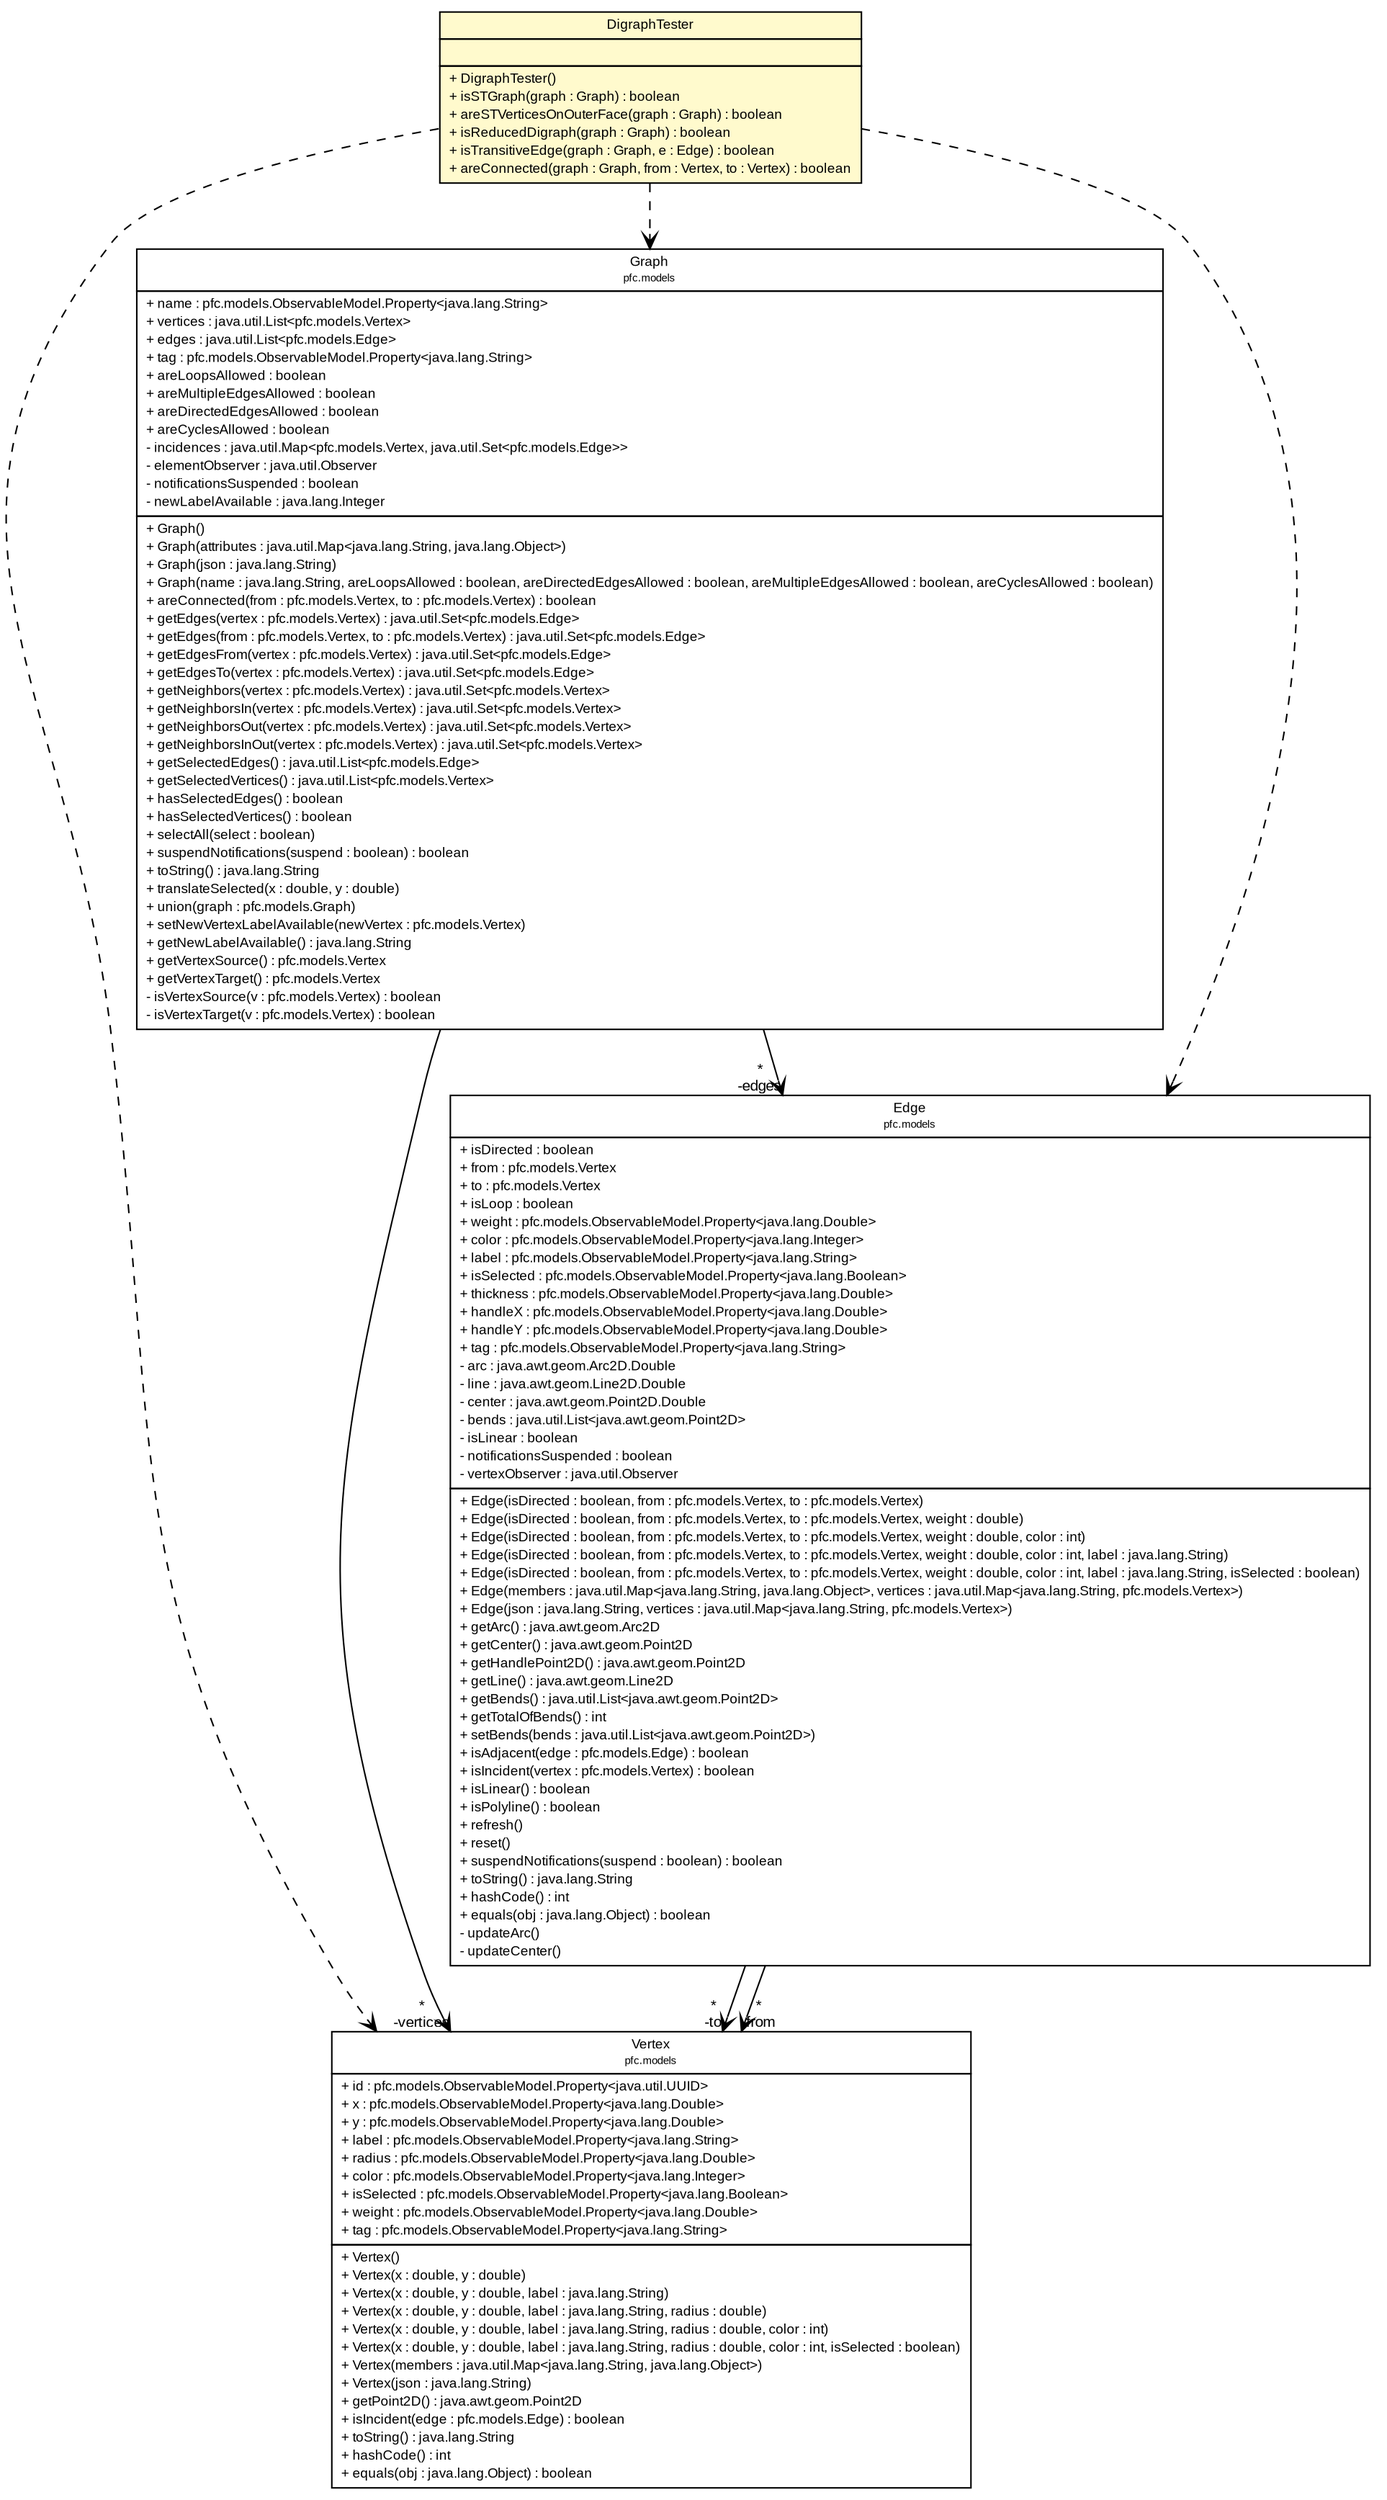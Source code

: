#!/usr/local/bin/dot
#
# Class diagram 
# Generated by UMLGraph version R5_6 (http://www.umlgraph.org/)
#

digraph G {
	edge [fontname="arial",fontsize=10,labelfontname="arial",labelfontsize=10];
	node [fontname="arial",fontsize=10,shape=plaintext];
	nodesep=0.25;
	ranksep=0.5;
	// pfc.models.Vertex
	c5647 [label=<<table title="pfc.models.Vertex" border="0" cellborder="1" cellspacing="0" cellpadding="2" port="p" href="../../models/Vertex.html">
		<tr><td><table border="0" cellspacing="0" cellpadding="1">
<tr><td align="center" balign="center"> Vertex </td></tr>
<tr><td align="center" balign="center"><font point-size="7.0"> pfc.models </font></td></tr>
		</table></td></tr>
		<tr><td><table border="0" cellspacing="0" cellpadding="1">
<tr><td align="left" balign="left"> + id : pfc.models.ObservableModel.Property&lt;java.util.UUID&gt; </td></tr>
<tr><td align="left" balign="left"> + x : pfc.models.ObservableModel.Property&lt;java.lang.Double&gt; </td></tr>
<tr><td align="left" balign="left"> + y : pfc.models.ObservableModel.Property&lt;java.lang.Double&gt; </td></tr>
<tr><td align="left" balign="left"> + label : pfc.models.ObservableModel.Property&lt;java.lang.String&gt; </td></tr>
<tr><td align="left" balign="left"> + radius : pfc.models.ObservableModel.Property&lt;java.lang.Double&gt; </td></tr>
<tr><td align="left" balign="left"> + color : pfc.models.ObservableModel.Property&lt;java.lang.Integer&gt; </td></tr>
<tr><td align="left" balign="left"> + isSelected : pfc.models.ObservableModel.Property&lt;java.lang.Boolean&gt; </td></tr>
<tr><td align="left" balign="left"> + weight : pfc.models.ObservableModel.Property&lt;java.lang.Double&gt; </td></tr>
<tr><td align="left" balign="left"> + tag : pfc.models.ObservableModel.Property&lt;java.lang.String&gt; </td></tr>
		</table></td></tr>
		<tr><td><table border="0" cellspacing="0" cellpadding="1">
<tr><td align="left" balign="left"> + Vertex() </td></tr>
<tr><td align="left" balign="left"> + Vertex(x : double, y : double) </td></tr>
<tr><td align="left" balign="left"> + Vertex(x : double, y : double, label : java.lang.String) </td></tr>
<tr><td align="left" balign="left"> + Vertex(x : double, y : double, label : java.lang.String, radius : double) </td></tr>
<tr><td align="left" balign="left"> + Vertex(x : double, y : double, label : java.lang.String, radius : double, color : int) </td></tr>
<tr><td align="left" balign="left"> + Vertex(x : double, y : double, label : java.lang.String, radius : double, color : int, isSelected : boolean) </td></tr>
<tr><td align="left" balign="left"> + Vertex(members : java.util.Map&lt;java.lang.String, java.lang.Object&gt;) </td></tr>
<tr><td align="left" balign="left"> + Vertex(json : java.lang.String) </td></tr>
<tr><td align="left" balign="left"> + getPoint2D() : java.awt.geom.Point2D </td></tr>
<tr><td align="left" balign="left"> + isIncident(edge : pfc.models.Edge) : boolean </td></tr>
<tr><td align="left" balign="left"> + toString() : java.lang.String </td></tr>
<tr><td align="left" balign="left"> + hashCode() : int </td></tr>
<tr><td align="left" balign="left"> + equals(obj : java.lang.Object) : boolean </td></tr>
		</table></td></tr>
		</table>>, URL="../../models/Vertex.html", fontname="arial", fontcolor="black", fontsize=9.0];
	// pfc.models.Graph
	c5651 [label=<<table title="pfc.models.Graph" border="0" cellborder="1" cellspacing="0" cellpadding="2" port="p" href="../../models/Graph.html">
		<tr><td><table border="0" cellspacing="0" cellpadding="1">
<tr><td align="center" balign="center"> Graph </td></tr>
<tr><td align="center" balign="center"><font point-size="7.0"> pfc.models </font></td></tr>
		</table></td></tr>
		<tr><td><table border="0" cellspacing="0" cellpadding="1">
<tr><td align="left" balign="left"> + name : pfc.models.ObservableModel.Property&lt;java.lang.String&gt; </td></tr>
<tr><td align="left" balign="left"> + vertices : java.util.List&lt;pfc.models.Vertex&gt; </td></tr>
<tr><td align="left" balign="left"> + edges : java.util.List&lt;pfc.models.Edge&gt; </td></tr>
<tr><td align="left" balign="left"> + tag : pfc.models.ObservableModel.Property&lt;java.lang.String&gt; </td></tr>
<tr><td align="left" balign="left"> + areLoopsAllowed : boolean </td></tr>
<tr><td align="left" balign="left"> + areMultipleEdgesAllowed : boolean </td></tr>
<tr><td align="left" balign="left"> + areDirectedEdgesAllowed : boolean </td></tr>
<tr><td align="left" balign="left"> + areCyclesAllowed : boolean </td></tr>
<tr><td align="left" balign="left"> - incidences : java.util.Map&lt;pfc.models.Vertex, java.util.Set&lt;pfc.models.Edge&gt;&gt; </td></tr>
<tr><td align="left" balign="left"> - elementObserver : java.util.Observer </td></tr>
<tr><td align="left" balign="left"> - notificationsSuspended : boolean </td></tr>
<tr><td align="left" balign="left"> - newLabelAvailable : java.lang.Integer </td></tr>
		</table></td></tr>
		<tr><td><table border="0" cellspacing="0" cellpadding="1">
<tr><td align="left" balign="left"> + Graph() </td></tr>
<tr><td align="left" balign="left"> + Graph(attributes : java.util.Map&lt;java.lang.String, java.lang.Object&gt;) </td></tr>
<tr><td align="left" balign="left"> + Graph(json : java.lang.String) </td></tr>
<tr><td align="left" balign="left"> + Graph(name : java.lang.String, areLoopsAllowed : boolean, areDirectedEdgesAllowed : boolean, areMultipleEdgesAllowed : boolean, areCyclesAllowed : boolean) </td></tr>
<tr><td align="left" balign="left"> + areConnected(from : pfc.models.Vertex, to : pfc.models.Vertex) : boolean </td></tr>
<tr><td align="left" balign="left"> + getEdges(vertex : pfc.models.Vertex) : java.util.Set&lt;pfc.models.Edge&gt; </td></tr>
<tr><td align="left" balign="left"> + getEdges(from : pfc.models.Vertex, to : pfc.models.Vertex) : java.util.Set&lt;pfc.models.Edge&gt; </td></tr>
<tr><td align="left" balign="left"> + getEdgesFrom(vertex : pfc.models.Vertex) : java.util.Set&lt;pfc.models.Edge&gt; </td></tr>
<tr><td align="left" balign="left"> + getEdgesTo(vertex : pfc.models.Vertex) : java.util.Set&lt;pfc.models.Edge&gt; </td></tr>
<tr><td align="left" balign="left"> + getNeighbors(vertex : pfc.models.Vertex) : java.util.Set&lt;pfc.models.Vertex&gt; </td></tr>
<tr><td align="left" balign="left"> + getNeighborsIn(vertex : pfc.models.Vertex) : java.util.Set&lt;pfc.models.Vertex&gt; </td></tr>
<tr><td align="left" balign="left"> + getNeighborsOut(vertex : pfc.models.Vertex) : java.util.Set&lt;pfc.models.Vertex&gt; </td></tr>
<tr><td align="left" balign="left"> + getNeighborsInOut(vertex : pfc.models.Vertex) : java.util.Set&lt;pfc.models.Vertex&gt; </td></tr>
<tr><td align="left" balign="left"> + getSelectedEdges() : java.util.List&lt;pfc.models.Edge&gt; </td></tr>
<tr><td align="left" balign="left"> + getSelectedVertices() : java.util.List&lt;pfc.models.Vertex&gt; </td></tr>
<tr><td align="left" balign="left"> + hasSelectedEdges() : boolean </td></tr>
<tr><td align="left" balign="left"> + hasSelectedVertices() : boolean </td></tr>
<tr><td align="left" balign="left"> + selectAll(select : boolean) </td></tr>
<tr><td align="left" balign="left"> + suspendNotifications(suspend : boolean) : boolean </td></tr>
<tr><td align="left" balign="left"> + toString() : java.lang.String </td></tr>
<tr><td align="left" balign="left"> + translateSelected(x : double, y : double) </td></tr>
<tr><td align="left" balign="left"> + union(graph : pfc.models.Graph) </td></tr>
<tr><td align="left" balign="left"> + setNewVertexLabelAvailable(newVertex : pfc.models.Vertex) </td></tr>
<tr><td align="left" balign="left"> + getNewLabelAvailable() : java.lang.String </td></tr>
<tr><td align="left" balign="left"> + getVertexSource() : pfc.models.Vertex </td></tr>
<tr><td align="left" balign="left"> + getVertexTarget() : pfc.models.Vertex </td></tr>
<tr><td align="left" balign="left"> - isVertexSource(v : pfc.models.Vertex) : boolean </td></tr>
<tr><td align="left" balign="left"> - isVertexTarget(v : pfc.models.Vertex) : boolean </td></tr>
		</table></td></tr>
		</table>>, URL="../../models/Graph.html", fontname="arial", fontcolor="black", fontsize=9.0];
	// pfc.models.Edge
	c5652 [label=<<table title="pfc.models.Edge" border="0" cellborder="1" cellspacing="0" cellpadding="2" port="p" href="../../models/Edge.html">
		<tr><td><table border="0" cellspacing="0" cellpadding="1">
<tr><td align="center" balign="center"> Edge </td></tr>
<tr><td align="center" balign="center"><font point-size="7.0"> pfc.models </font></td></tr>
		</table></td></tr>
		<tr><td><table border="0" cellspacing="0" cellpadding="1">
<tr><td align="left" balign="left"> + isDirected : boolean </td></tr>
<tr><td align="left" balign="left"> + from : pfc.models.Vertex </td></tr>
<tr><td align="left" balign="left"> + to : pfc.models.Vertex </td></tr>
<tr><td align="left" balign="left"> + isLoop : boolean </td></tr>
<tr><td align="left" balign="left"> + weight : pfc.models.ObservableModel.Property&lt;java.lang.Double&gt; </td></tr>
<tr><td align="left" balign="left"> + color : pfc.models.ObservableModel.Property&lt;java.lang.Integer&gt; </td></tr>
<tr><td align="left" balign="left"> + label : pfc.models.ObservableModel.Property&lt;java.lang.String&gt; </td></tr>
<tr><td align="left" balign="left"> + isSelected : pfc.models.ObservableModel.Property&lt;java.lang.Boolean&gt; </td></tr>
<tr><td align="left" balign="left"> + thickness : pfc.models.ObservableModel.Property&lt;java.lang.Double&gt; </td></tr>
<tr><td align="left" balign="left"> + handleX : pfc.models.ObservableModel.Property&lt;java.lang.Double&gt; </td></tr>
<tr><td align="left" balign="left"> + handleY : pfc.models.ObservableModel.Property&lt;java.lang.Double&gt; </td></tr>
<tr><td align="left" balign="left"> + tag : pfc.models.ObservableModel.Property&lt;java.lang.String&gt; </td></tr>
<tr><td align="left" balign="left"> - arc : java.awt.geom.Arc2D.Double </td></tr>
<tr><td align="left" balign="left"> - line : java.awt.geom.Line2D.Double </td></tr>
<tr><td align="left" balign="left"> - center : java.awt.geom.Point2D.Double </td></tr>
<tr><td align="left" balign="left"> - bends : java.util.List&lt;java.awt.geom.Point2D&gt; </td></tr>
<tr><td align="left" balign="left"> - isLinear : boolean </td></tr>
<tr><td align="left" balign="left"> - notificationsSuspended : boolean </td></tr>
<tr><td align="left" balign="left"> - vertexObserver : java.util.Observer </td></tr>
		</table></td></tr>
		<tr><td><table border="0" cellspacing="0" cellpadding="1">
<tr><td align="left" balign="left"> + Edge(isDirected : boolean, from : pfc.models.Vertex, to : pfc.models.Vertex) </td></tr>
<tr><td align="left" balign="left"> + Edge(isDirected : boolean, from : pfc.models.Vertex, to : pfc.models.Vertex, weight : double) </td></tr>
<tr><td align="left" balign="left"> + Edge(isDirected : boolean, from : pfc.models.Vertex, to : pfc.models.Vertex, weight : double, color : int) </td></tr>
<tr><td align="left" balign="left"> + Edge(isDirected : boolean, from : pfc.models.Vertex, to : pfc.models.Vertex, weight : double, color : int, label : java.lang.String) </td></tr>
<tr><td align="left" balign="left"> + Edge(isDirected : boolean, from : pfc.models.Vertex, to : pfc.models.Vertex, weight : double, color : int, label : java.lang.String, isSelected : boolean) </td></tr>
<tr><td align="left" balign="left"> + Edge(members : java.util.Map&lt;java.lang.String, java.lang.Object&gt;, vertices : java.util.Map&lt;java.lang.String, pfc.models.Vertex&gt;) </td></tr>
<tr><td align="left" balign="left"> + Edge(json : java.lang.String, vertices : java.util.Map&lt;java.lang.String, pfc.models.Vertex&gt;) </td></tr>
<tr><td align="left" balign="left"> + getArc() : java.awt.geom.Arc2D </td></tr>
<tr><td align="left" balign="left"> + getCenter() : java.awt.geom.Point2D </td></tr>
<tr><td align="left" balign="left"> + getHandlePoint2D() : java.awt.geom.Point2D </td></tr>
<tr><td align="left" balign="left"> + getLine() : java.awt.geom.Line2D </td></tr>
<tr><td align="left" balign="left"> + getBends() : java.util.List&lt;java.awt.geom.Point2D&gt; </td></tr>
<tr><td align="left" balign="left"> + getTotalOfBends() : int </td></tr>
<tr><td align="left" balign="left"> + setBends(bends : java.util.List&lt;java.awt.geom.Point2D&gt;) </td></tr>
<tr><td align="left" balign="left"> + isAdjacent(edge : pfc.models.Edge) : boolean </td></tr>
<tr><td align="left" balign="left"> + isIncident(vertex : pfc.models.Vertex) : boolean </td></tr>
<tr><td align="left" balign="left"> + isLinear() : boolean </td></tr>
<tr><td align="left" balign="left"> + isPolyline() : boolean </td></tr>
<tr><td align="left" balign="left"> + refresh() </td></tr>
<tr><td align="left" balign="left"> + reset() </td></tr>
<tr><td align="left" balign="left"> + suspendNotifications(suspend : boolean) : boolean </td></tr>
<tr><td align="left" balign="left"> + toString() : java.lang.String </td></tr>
<tr><td align="left" balign="left"> + hashCode() : int </td></tr>
<tr><td align="left" balign="left"> + equals(obj : java.lang.Object) : boolean </td></tr>
<tr><td align="left" balign="left"> - updateArc() </td></tr>
<tr><td align="left" balign="left"> - updateCenter() </td></tr>
		</table></td></tr>
		</table>>, URL="../../models/Edge.html", fontname="arial", fontcolor="black", fontsize=9.0];
	// pfc.utilities.graph.DigraphTester
	c5706 [label=<<table title="pfc.utilities.graph.DigraphTester" border="0" cellborder="1" cellspacing="0" cellpadding="2" port="p" bgcolor="lemonChiffon" href="./DigraphTester.html">
		<tr><td><table border="0" cellspacing="0" cellpadding="1">
<tr><td align="center" balign="center"> DigraphTester </td></tr>
		</table></td></tr>
		<tr><td><table border="0" cellspacing="0" cellpadding="1">
<tr><td align="left" balign="left">  </td></tr>
		</table></td></tr>
		<tr><td><table border="0" cellspacing="0" cellpadding="1">
<tr><td align="left" balign="left"> + DigraphTester() </td></tr>
<tr><td align="left" balign="left"> + isSTGraph(graph : Graph) : boolean </td></tr>
<tr><td align="left" balign="left"> + areSTVerticesOnOuterFace(graph : Graph) : boolean </td></tr>
<tr><td align="left" balign="left"> + isReducedDigraph(graph : Graph) : boolean </td></tr>
<tr><td align="left" balign="left"> + isTransitiveEdge(graph : Graph, e : Edge) : boolean </td></tr>
<tr><td align="left" balign="left"> + areConnected(graph : Graph, from : Vertex, to : Vertex) : boolean </td></tr>
		</table></td></tr>
		</table>>, URL="./DigraphTester.html", fontname="arial", fontcolor="black", fontsize=9.0];
	// pfc.models.Graph NAVASSOC pfc.models.Vertex
	c5651:p -> c5647:p [taillabel="", label="", headlabel="*\n-vertices", fontname="arial", fontcolor="black", fontsize=10.0, color="black", arrowhead=open];
	// pfc.models.Graph NAVASSOC pfc.models.Edge
	c5651:p -> c5652:p [taillabel="", label="", headlabel="*\n-edges", fontname="arial", fontcolor="black", fontsize=10.0, color="black", arrowhead=open];
	// pfc.models.Edge NAVASSOC pfc.models.Vertex
	c5652:p -> c5647:p [taillabel="", label="", headlabel="*\n-to", fontname="arial", fontcolor="black", fontsize=10.0, color="black", arrowhead=open];
	// pfc.models.Edge NAVASSOC pfc.models.Vertex
	c5652:p -> c5647:p [taillabel="", label="", headlabel="*\n-from", fontname="arial", fontcolor="black", fontsize=10.0, color="black", arrowhead=open];
	// pfc.utilities.graph.DigraphTester DEPEND pfc.models.Graph
	c5706:p -> c5651:p [taillabel="", label="", headlabel="", fontname="arial", fontcolor="black", fontsize=10.0, color="black", arrowhead=open, style=dashed];
	// pfc.utilities.graph.DigraphTester DEPEND pfc.models.Vertex
	c5706:p -> c5647:p [taillabel="", label="", headlabel="", fontname="arial", fontcolor="black", fontsize=10.0, color="black", arrowhead=open, style=dashed];
	// pfc.utilities.graph.DigraphTester DEPEND pfc.models.Edge
	c5706:p -> c5652:p [taillabel="", label="", headlabel="", fontname="arial", fontcolor="black", fontsize=10.0, color="black", arrowhead=open, style=dashed];
}


